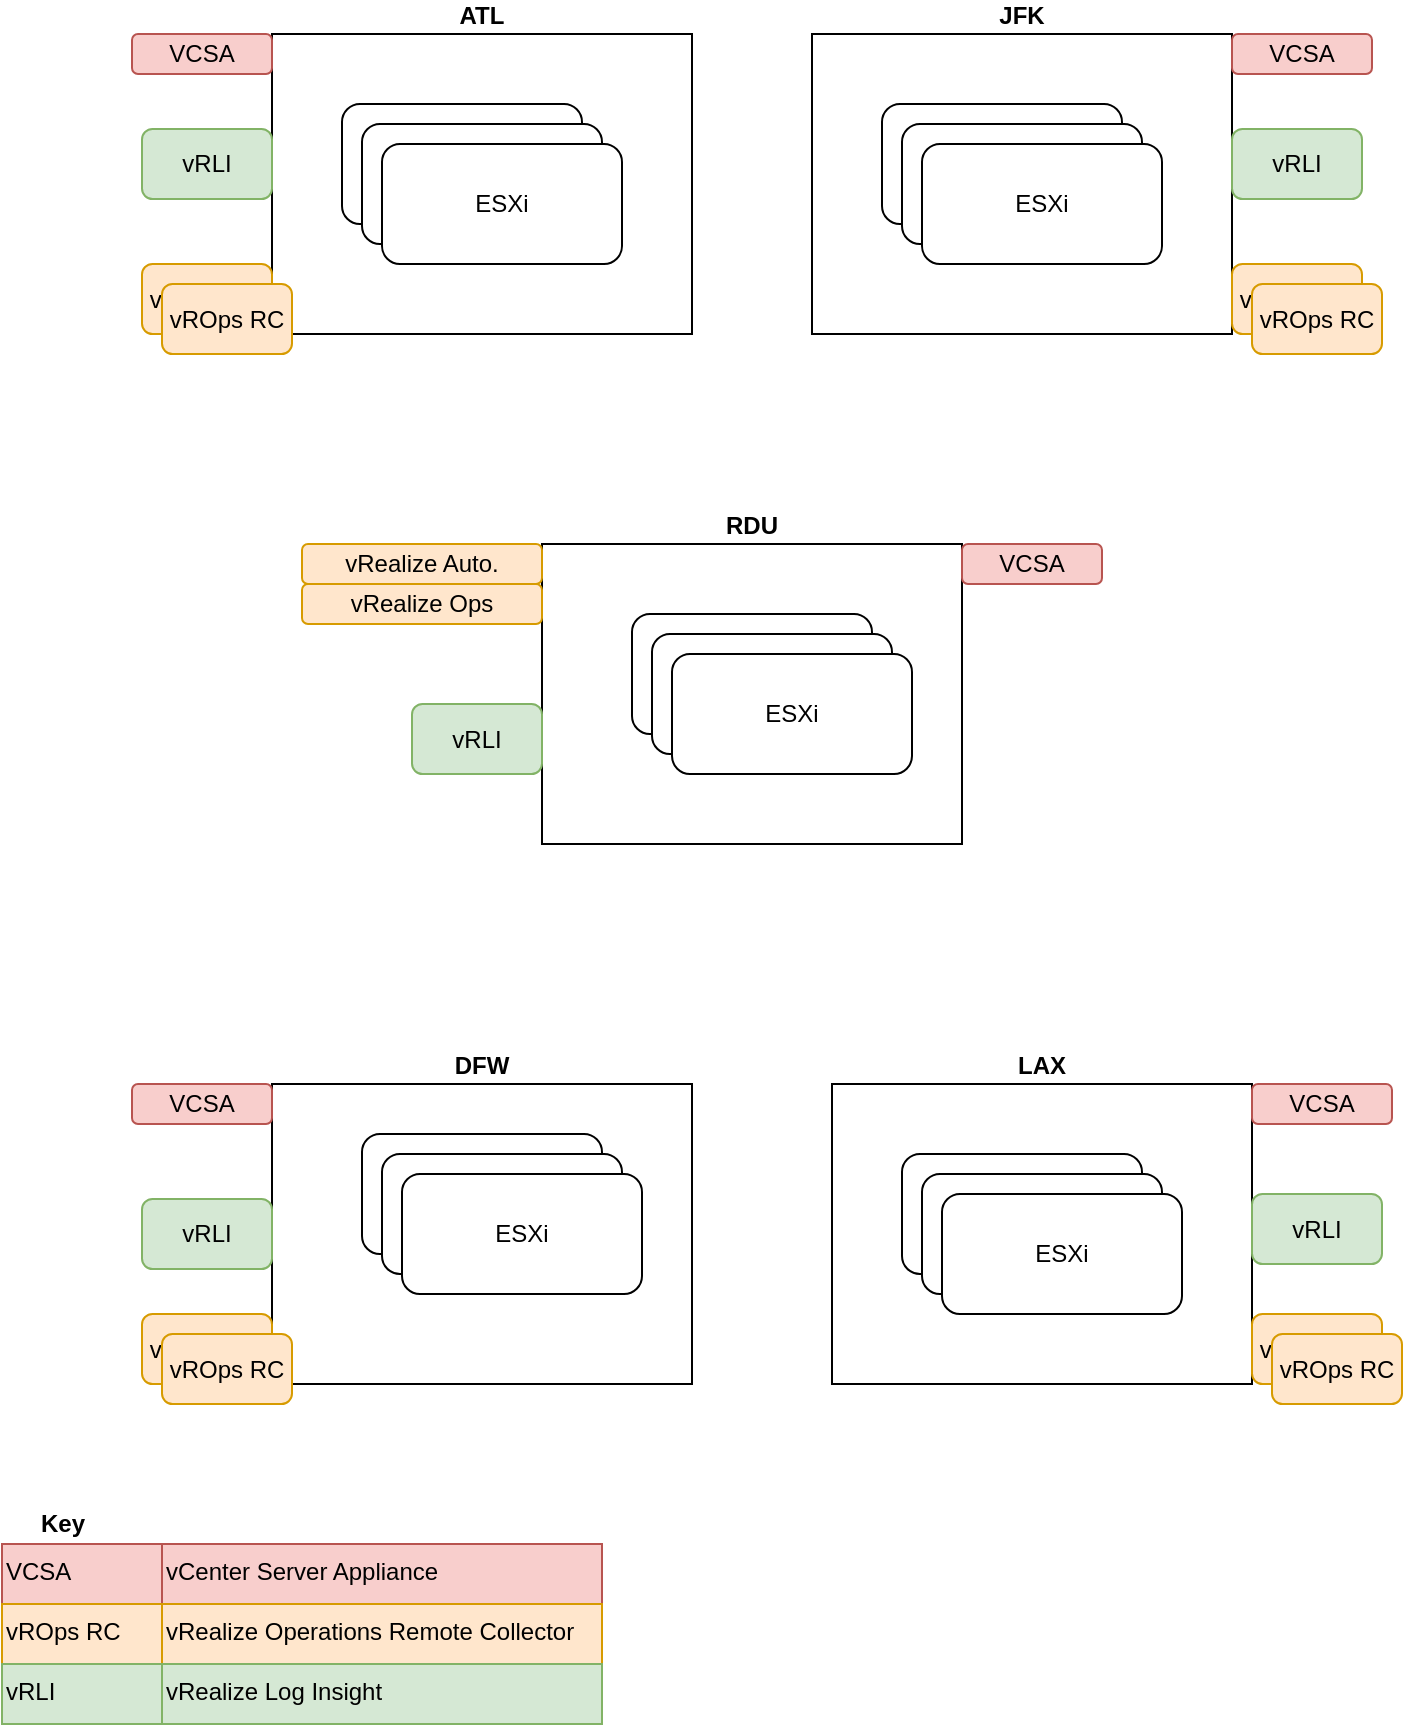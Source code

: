 <mxfile version="16.6.4" type="github">
  <diagram id="SFhN1avuoICirvUGMh-_" name="Page-1">
    <mxGraphModel dx="827" dy="1188" grid="1" gridSize="10" guides="1" tooltips="1" connect="1" arrows="1" fold="1" page="1" pageScale="1" pageWidth="850" pageHeight="1100" math="0" shadow="0">
      <root>
        <mxCell id="0" />
        <mxCell id="1" parent="0" />
        <mxCell id="7lrIo7HgWKwE6py6VGCn-1" value="ESXi" style="rounded=1;whiteSpace=wrap;html=1;" parent="1" vertex="1">
          <mxGeometry x="180" y="320" width="120" height="60" as="geometry" />
        </mxCell>
        <mxCell id="7lrIo7HgWKwE6py6VGCn-2" value="ESXi" style="rounded=1;whiteSpace=wrap;html=1;" parent="1" vertex="1">
          <mxGeometry x="190" y="330" width="120" height="60" as="geometry" />
        </mxCell>
        <mxCell id="7lrIo7HgWKwE6py6VGCn-3" value="ESXi" style="rounded=1;whiteSpace=wrap;html=1;" parent="1" vertex="1">
          <mxGeometry x="200" y="340" width="120" height="60" as="geometry" />
        </mxCell>
        <mxCell id="7lrIo7HgWKwE6py6VGCn-4" value="ESXi" style="rounded=1;whiteSpace=wrap;html=1;" parent="1" vertex="1">
          <mxGeometry x="450" y="320" width="120" height="60" as="geometry" />
        </mxCell>
        <mxCell id="7lrIo7HgWKwE6py6VGCn-5" value="ESXi" style="rounded=1;whiteSpace=wrap;html=1;" parent="1" vertex="1">
          <mxGeometry x="460" y="330" width="120" height="60" as="geometry" />
        </mxCell>
        <mxCell id="7lrIo7HgWKwE6py6VGCn-6" value="ESXi" style="rounded=1;whiteSpace=wrap;html=1;" parent="1" vertex="1">
          <mxGeometry x="470" y="340" width="120" height="60" as="geometry" />
        </mxCell>
        <mxCell id="7lrIo7HgWKwE6py6VGCn-7" value="ESXi" style="rounded=1;whiteSpace=wrap;html=1;" parent="1" vertex="1">
          <mxGeometry x="190" y="835" width="120" height="60" as="geometry" />
        </mxCell>
        <mxCell id="7lrIo7HgWKwE6py6VGCn-8" value="ESXi" style="rounded=1;whiteSpace=wrap;html=1;" parent="1" vertex="1">
          <mxGeometry x="200" y="845" width="120" height="60" as="geometry" />
        </mxCell>
        <mxCell id="7lrIo7HgWKwE6py6VGCn-9" value="ESXi" style="rounded=1;whiteSpace=wrap;html=1;" parent="1" vertex="1">
          <mxGeometry x="210" y="855" width="120" height="60" as="geometry" />
        </mxCell>
        <mxCell id="7lrIo7HgWKwE6py6VGCn-10" value="ESXi" style="rounded=1;whiteSpace=wrap;html=1;" parent="1" vertex="1">
          <mxGeometry x="460" y="845" width="120" height="60" as="geometry" />
        </mxCell>
        <mxCell id="7lrIo7HgWKwE6py6VGCn-11" value="ESXi" style="rounded=1;whiteSpace=wrap;html=1;" parent="1" vertex="1">
          <mxGeometry x="470" y="855" width="120" height="60" as="geometry" />
        </mxCell>
        <mxCell id="7lrIo7HgWKwE6py6VGCn-12" value="ESXi" style="rounded=1;whiteSpace=wrap;html=1;" parent="1" vertex="1">
          <mxGeometry x="480" y="865" width="120" height="60" as="geometry" />
        </mxCell>
        <mxCell id="7lrIo7HgWKwE6py6VGCn-13" value="ESXi" style="rounded=1;whiteSpace=wrap;html=1;" parent="1" vertex="1">
          <mxGeometry x="325" y="575" width="120" height="60" as="geometry" />
        </mxCell>
        <mxCell id="7lrIo7HgWKwE6py6VGCn-14" value="ESXi" style="rounded=1;whiteSpace=wrap;html=1;" parent="1" vertex="1">
          <mxGeometry x="335" y="585" width="120" height="60" as="geometry" />
        </mxCell>
        <mxCell id="7lrIo7HgWKwE6py6VGCn-15" value="ESXi" style="rounded=1;whiteSpace=wrap;html=1;" parent="1" vertex="1">
          <mxGeometry x="345" y="595" width="120" height="60" as="geometry" />
        </mxCell>
        <mxCell id="7lrIo7HgWKwE6py6VGCn-18" value="&lt;b&gt;RDU&lt;/b&gt;" style="rounded=0;whiteSpace=wrap;html=1;fillColor=none;labelPadding=0;labelPosition=center;verticalLabelPosition=top;align=center;verticalAlign=bottom;" parent="1" vertex="1">
          <mxGeometry x="280" y="540" width="210" height="150" as="geometry" />
        </mxCell>
        <mxCell id="7lrIo7HgWKwE6py6VGCn-22" value="&lt;b&gt;ATL&lt;/b&gt;" style="rounded=0;whiteSpace=wrap;html=1;fillColor=none;labelPadding=0;labelPosition=center;verticalLabelPosition=top;align=center;verticalAlign=bottom;" parent="1" vertex="1">
          <mxGeometry x="145" y="285" width="210" height="150" as="geometry" />
        </mxCell>
        <mxCell id="7lrIo7HgWKwE6py6VGCn-23" value="&lt;b&gt;JFK&lt;/b&gt;" style="rounded=0;whiteSpace=wrap;html=1;fillColor=none;labelPadding=0;labelPosition=center;verticalLabelPosition=top;align=center;verticalAlign=bottom;" parent="1" vertex="1">
          <mxGeometry x="415" y="285" width="210" height="150" as="geometry" />
        </mxCell>
        <mxCell id="7lrIo7HgWKwE6py6VGCn-25" value="&lt;b&gt;DFW&lt;/b&gt;" style="rounded=0;whiteSpace=wrap;html=1;fillColor=none;labelPadding=0;labelPosition=center;verticalLabelPosition=top;align=center;verticalAlign=bottom;" parent="1" vertex="1">
          <mxGeometry x="145" y="810" width="210" height="150" as="geometry" />
        </mxCell>
        <mxCell id="7lrIo7HgWKwE6py6VGCn-28" value="&lt;b&gt;LAX&lt;/b&gt;" style="rounded=0;whiteSpace=wrap;html=1;fillColor=none;labelPadding=0;labelPosition=center;verticalLabelPosition=top;align=center;verticalAlign=bottom;" parent="1" vertex="1">
          <mxGeometry x="425" y="810" width="210" height="150" as="geometry" />
        </mxCell>
        <mxCell id="PBb1DFynOF-In5bDilbo-1" value="vRealize Auto." style="rounded=1;whiteSpace=wrap;html=1;fillColor=#ffe6cc;strokeColor=#d79b00;" parent="1" vertex="1">
          <mxGeometry x="160" y="540" width="120" height="20" as="geometry" />
        </mxCell>
        <mxCell id="PBb1DFynOF-In5bDilbo-4" value="VCSA" style="rounded=1;whiteSpace=wrap;html=1;fillColor=#f8cecc;strokeColor=#b85450;" parent="1" vertex="1">
          <mxGeometry x="75" y="285" width="70" height="20" as="geometry" />
        </mxCell>
        <mxCell id="PBb1DFynOF-In5bDilbo-5" value="VCSA" style="rounded=1;whiteSpace=wrap;html=1;fillColor=#f8cecc;strokeColor=#b85450;" parent="1" vertex="1">
          <mxGeometry x="625" y="285" width="70" height="20" as="geometry" />
        </mxCell>
        <mxCell id="PBb1DFynOF-In5bDilbo-6" value="VCSA" style="rounded=1;whiteSpace=wrap;html=1;fillColor=#f8cecc;strokeColor=#b85450;" parent="1" vertex="1">
          <mxGeometry x="490" y="540" width="70" height="20" as="geometry" />
        </mxCell>
        <mxCell id="PBb1DFynOF-In5bDilbo-7" value="VCSA" style="rounded=1;whiteSpace=wrap;html=1;fillColor=#f8cecc;strokeColor=#b85450;" parent="1" vertex="1">
          <mxGeometry x="75" y="810" width="70" height="20" as="geometry" />
        </mxCell>
        <mxCell id="PBb1DFynOF-In5bDilbo-8" value="VCSA" style="rounded=1;whiteSpace=wrap;html=1;fillColor=#f8cecc;strokeColor=#b85450;" parent="1" vertex="1">
          <mxGeometry x="635" y="810" width="70" height="20" as="geometry" />
        </mxCell>
        <mxCell id="PBb1DFynOF-In5bDilbo-10" value="vRealize Ops" style="rounded=1;whiteSpace=wrap;html=1;fillColor=#ffe6cc;strokeColor=#d79b00;" parent="1" vertex="1">
          <mxGeometry x="160" y="560" width="120" height="20" as="geometry" />
        </mxCell>
        <mxCell id="PBb1DFynOF-In5bDilbo-11" value="vROps RC" style="rounded=1;whiteSpace=wrap;html=1;fillColor=#ffe6cc;strokeColor=#d79b00;" parent="1" vertex="1">
          <mxGeometry x="80" y="400" width="65" height="35" as="geometry" />
        </mxCell>
        <mxCell id="PBb1DFynOF-In5bDilbo-21" value="&lt;div&gt;VCSA&lt;/div&gt;" style="rounded=0;whiteSpace=wrap;html=1;fillColor=#f8cecc;align=left;verticalAlign=top;strokeColor=#b85450;" parent="1" vertex="1">
          <mxGeometry x="10" y="1040" width="80" height="30" as="geometry" />
        </mxCell>
        <mxCell id="PBb1DFynOF-In5bDilbo-22" value="vCenter Server Appliance" style="rounded=0;whiteSpace=wrap;html=1;fillColor=#f8cecc;align=left;verticalAlign=top;strokeColor=#b85450;" parent="1" vertex="1">
          <mxGeometry x="90" y="1040" width="220" height="30" as="geometry" />
        </mxCell>
        <mxCell id="PBb1DFynOF-In5bDilbo-23" value="&lt;div&gt;vROps RC&lt;/div&gt;" style="rounded=0;whiteSpace=wrap;html=1;fillColor=#ffe6cc;align=left;verticalAlign=top;strokeColor=#d79b00;" parent="1" vertex="1">
          <mxGeometry x="10" y="1070" width="80" height="30" as="geometry" />
        </mxCell>
        <mxCell id="PBb1DFynOF-In5bDilbo-24" value="vRealize Operations Remote Collector" style="rounded=0;whiteSpace=wrap;html=1;fillColor=#ffe6cc;align=left;verticalAlign=top;strokeColor=#d79b00;" parent="1" vertex="1">
          <mxGeometry x="90" y="1070" width="220" height="30" as="geometry" />
        </mxCell>
        <mxCell id="PBb1DFynOF-In5bDilbo-25" value="vROps RC" style="rounded=1;whiteSpace=wrap;html=1;fillColor=#ffe6cc;strokeColor=#d79b00;" parent="1" vertex="1">
          <mxGeometry x="90" y="410" width="65" height="35" as="geometry" />
        </mxCell>
        <mxCell id="PBb1DFynOF-In5bDilbo-26" value="vROps RC" style="rounded=1;whiteSpace=wrap;html=1;fillColor=#ffe6cc;strokeColor=#d79b00;" parent="1" vertex="1">
          <mxGeometry x="625" y="400" width="65" height="35" as="geometry" />
        </mxCell>
        <mxCell id="PBb1DFynOF-In5bDilbo-27" value="vROps RC" style="rounded=1;whiteSpace=wrap;html=1;fillColor=#ffe6cc;strokeColor=#d79b00;" parent="1" vertex="1">
          <mxGeometry x="635" y="410" width="65" height="35" as="geometry" />
        </mxCell>
        <mxCell id="PBb1DFynOF-In5bDilbo-28" value="vROps RC" style="rounded=1;whiteSpace=wrap;html=1;fillColor=#ffe6cc;strokeColor=#d79b00;" parent="1" vertex="1">
          <mxGeometry x="80" y="925" width="65" height="35" as="geometry" />
        </mxCell>
        <mxCell id="PBb1DFynOF-In5bDilbo-29" value="vROps RC" style="rounded=1;whiteSpace=wrap;html=1;fillColor=#ffe6cc;strokeColor=#d79b00;" parent="1" vertex="1">
          <mxGeometry x="90" y="935" width="65" height="35" as="geometry" />
        </mxCell>
        <mxCell id="PBb1DFynOF-In5bDilbo-30" value="vROps RC" style="rounded=1;whiteSpace=wrap;html=1;fillColor=#ffe6cc;strokeColor=#d79b00;" parent="1" vertex="1">
          <mxGeometry x="635" y="925" width="65" height="35" as="geometry" />
        </mxCell>
        <mxCell id="PBb1DFynOF-In5bDilbo-32" value="vROps RC" style="rounded=1;whiteSpace=wrap;html=1;fillColor=#ffe6cc;strokeColor=#d79b00;" parent="1" vertex="1">
          <mxGeometry x="645" y="935" width="65" height="35" as="geometry" />
        </mxCell>
        <mxCell id="PBb1DFynOF-In5bDilbo-34" value="Key" style="text;html=1;align=center;verticalAlign=middle;resizable=0;points=[];autosize=1;strokeColor=none;fillColor=none;fontStyle=1" parent="1" vertex="1">
          <mxGeometry x="20" y="1020" width="40" height="20" as="geometry" />
        </mxCell>
        <mxCell id="PBb1DFynOF-In5bDilbo-35" value="&lt;div&gt;vRLI&lt;/div&gt;" style="rounded=0;whiteSpace=wrap;html=1;fillColor=#d5e8d4;align=left;verticalAlign=top;strokeColor=#82b366;" parent="1" vertex="1">
          <mxGeometry x="10" y="1100" width="80" height="30" as="geometry" />
        </mxCell>
        <mxCell id="PBb1DFynOF-In5bDilbo-36" value="vRealize Log Insight" style="rounded=0;whiteSpace=wrap;html=1;fillColor=#d5e8d4;align=left;verticalAlign=top;strokeColor=#82b366;" parent="1" vertex="1">
          <mxGeometry x="90" y="1100" width="220" height="30" as="geometry" />
        </mxCell>
        <mxCell id="PBb1DFynOF-In5bDilbo-37" value="vRLI" style="rounded=1;whiteSpace=wrap;html=1;fillColor=#d5e8d4;strokeColor=#82b366;" parent="1" vertex="1">
          <mxGeometry x="80" y="332.5" width="65" height="35" as="geometry" />
        </mxCell>
        <mxCell id="PBb1DFynOF-In5bDilbo-38" value="vRLI" style="rounded=1;whiteSpace=wrap;html=1;fillColor=#d5e8d4;strokeColor=#82b366;" parent="1" vertex="1">
          <mxGeometry x="625" y="332.5" width="65" height="35" as="geometry" />
        </mxCell>
        <mxCell id="PBb1DFynOF-In5bDilbo-39" value="vRLI" style="rounded=1;whiteSpace=wrap;html=1;fillColor=#d5e8d4;strokeColor=#82b366;" parent="1" vertex="1">
          <mxGeometry x="215" y="620" width="65" height="35" as="geometry" />
        </mxCell>
        <mxCell id="PBb1DFynOF-In5bDilbo-40" value="vRLI" style="rounded=1;whiteSpace=wrap;html=1;fillColor=#d5e8d4;strokeColor=#82b366;" parent="1" vertex="1">
          <mxGeometry x="80" y="867.5" width="65" height="35" as="geometry" />
        </mxCell>
        <mxCell id="PBb1DFynOF-In5bDilbo-41" value="vRLI" style="rounded=1;whiteSpace=wrap;html=1;fillColor=#d5e8d4;strokeColor=#82b366;" parent="1" vertex="1">
          <mxGeometry x="635" y="865" width="65" height="35" as="geometry" />
        </mxCell>
      </root>
    </mxGraphModel>
  </diagram>
</mxfile>

